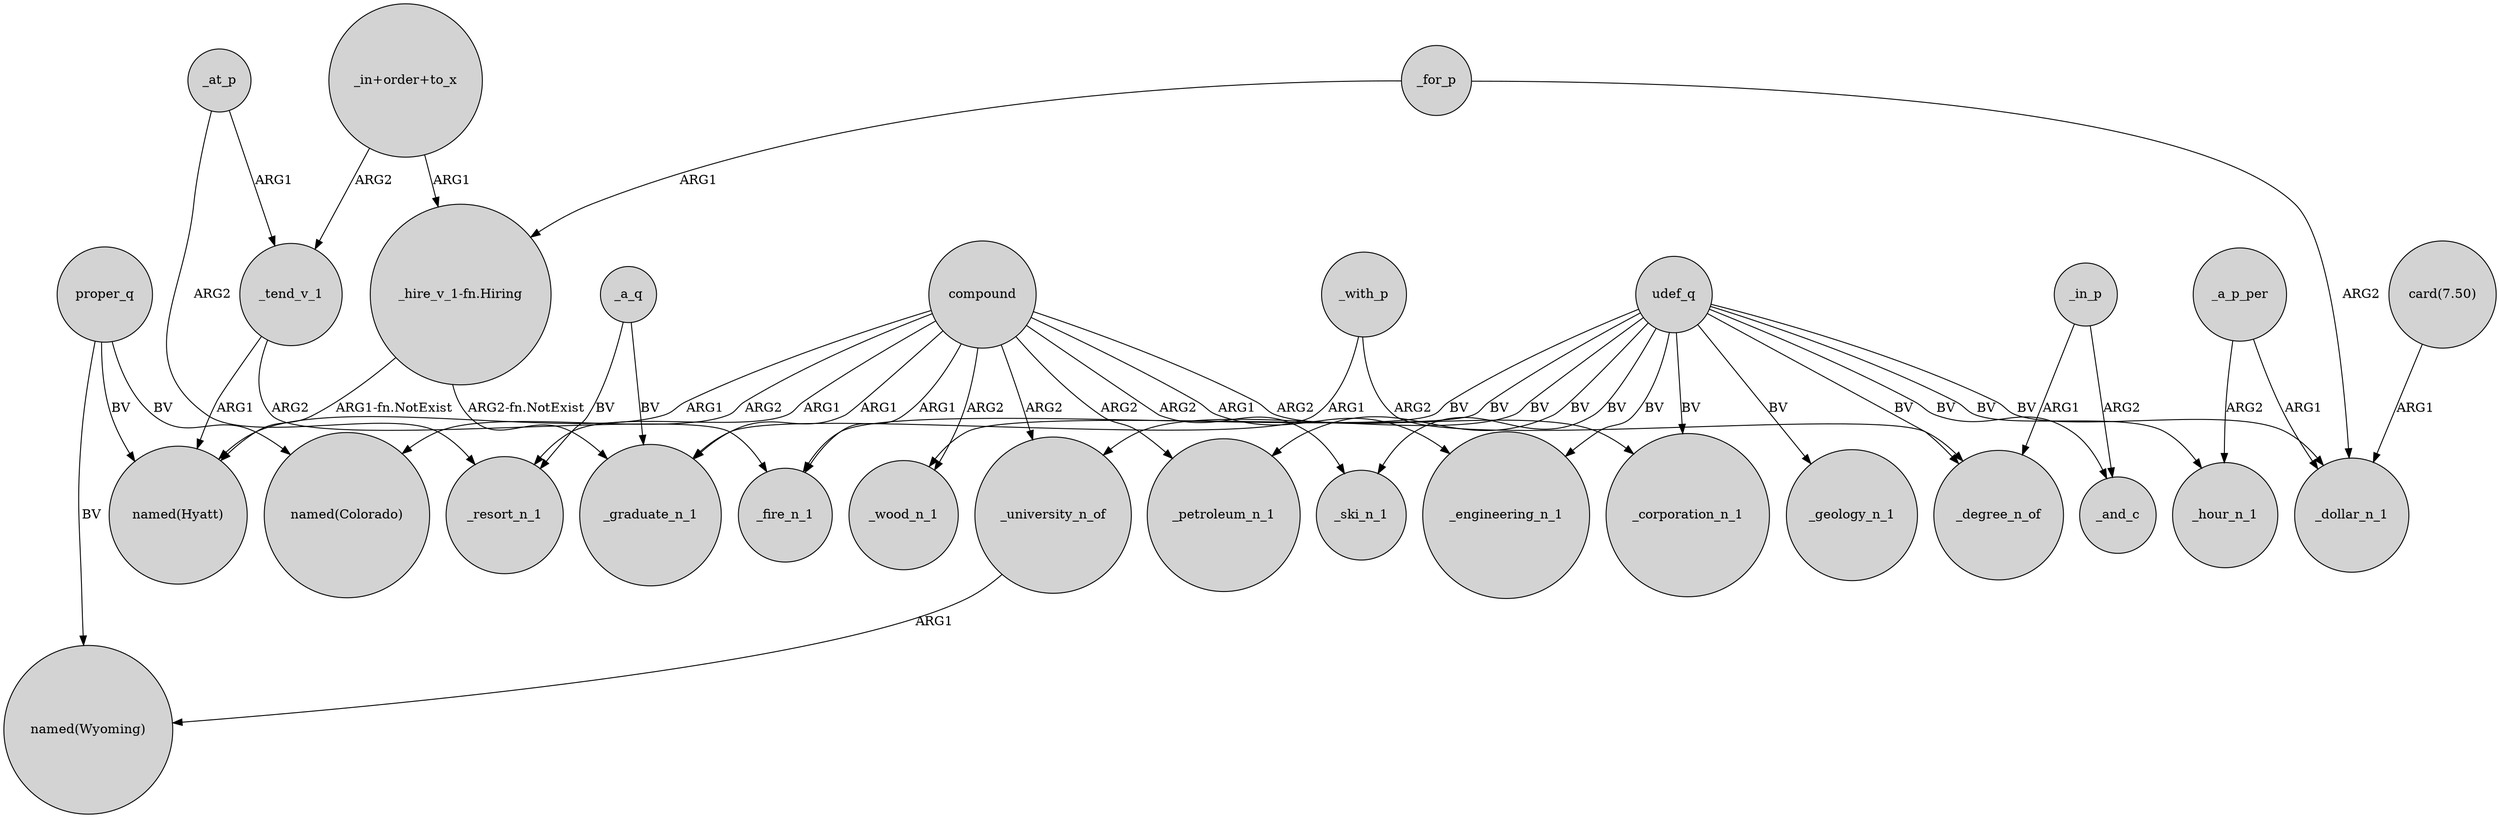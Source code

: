 digraph {
	node [shape=circle style=filled]
	"_hire_v_1-fn.Hiring" -> _graduate_n_1 [label="ARG2-fn.NotExist"]
	compound -> _petroleum_n_1 [label=ARG2]
	"_in+order+to_x" -> _tend_v_1 [label=ARG2]
	udef_q -> _petroleum_n_1 [label=BV]
	udef_q -> _geology_n_1 [label=BV]
	_for_p -> _dollar_n_1 [label=ARG2]
	udef_q -> _wood_n_1 [label=BV]
	compound -> _engineering_n_1 [label=ARG1]
	compound -> _corporation_n_1 [label=ARG2]
	udef_q -> _hour_n_1 [label=BV]
	udef_q -> _ski_n_1 [label=BV]
	compound -> "named(Hyatt)" [label=ARG1]
	"card(7.50)" -> _dollar_n_1 [label=ARG1]
	_at_p -> _tend_v_1 [label=ARG1]
	_university_n_of -> "named(Wyoming)" [label=ARG1]
	compound -> _fire_n_1 [label=ARG1]
	udef_q -> _university_n_of [label=BV]
	proper_q -> "named(Wyoming)" [label=BV]
	_a_q -> _resort_n_1 [label=BV]
	_with_p -> _degree_n_of [label=ARG2]
	_a_p_per -> _dollar_n_1 [label=ARG1]
	compound -> "named(Colorado)" [label=ARG2]
	udef_q -> _corporation_n_1 [label=BV]
	proper_q -> "named(Hyatt)" [label=BV]
	_with_p -> _graduate_n_1 [label=ARG1]
	compound -> _graduate_n_1 [label=ARG1]
	compound -> _university_n_of [label=ARG2]
	udef_q -> _fire_n_1 [label=BV]
	proper_q -> "named(Colorado)" [label=BV]
	_for_p -> "_hire_v_1-fn.Hiring" [label=ARG1]
	_tend_v_1 -> "named(Hyatt)" [label=ARG1]
	compound -> _resort_n_1 [label=ARG1]
	"_hire_v_1-fn.Hiring" -> "named(Hyatt)" [label="ARG1-fn.NotExist"]
	compound -> _wood_n_1 [label=ARG2]
	udef_q -> _degree_n_of [label=BV]
	_a_p_per -> _hour_n_1 [label=ARG2]
	_tend_v_1 -> _fire_n_1 [label=ARG2]
	udef_q -> _and_c [label=BV]
	compound -> _ski_n_1 [label=ARG2]
	_in_p -> _and_c [label=ARG2]
	udef_q -> _engineering_n_1 [label=BV]
	_in_p -> _degree_n_of [label=ARG1]
	_a_q -> _graduate_n_1 [label=BV]
	udef_q -> _dollar_n_1 [label=BV]
	"_in+order+to_x" -> "_hire_v_1-fn.Hiring" [label=ARG1]
	_at_p -> _resort_n_1 [label=ARG2]
}

